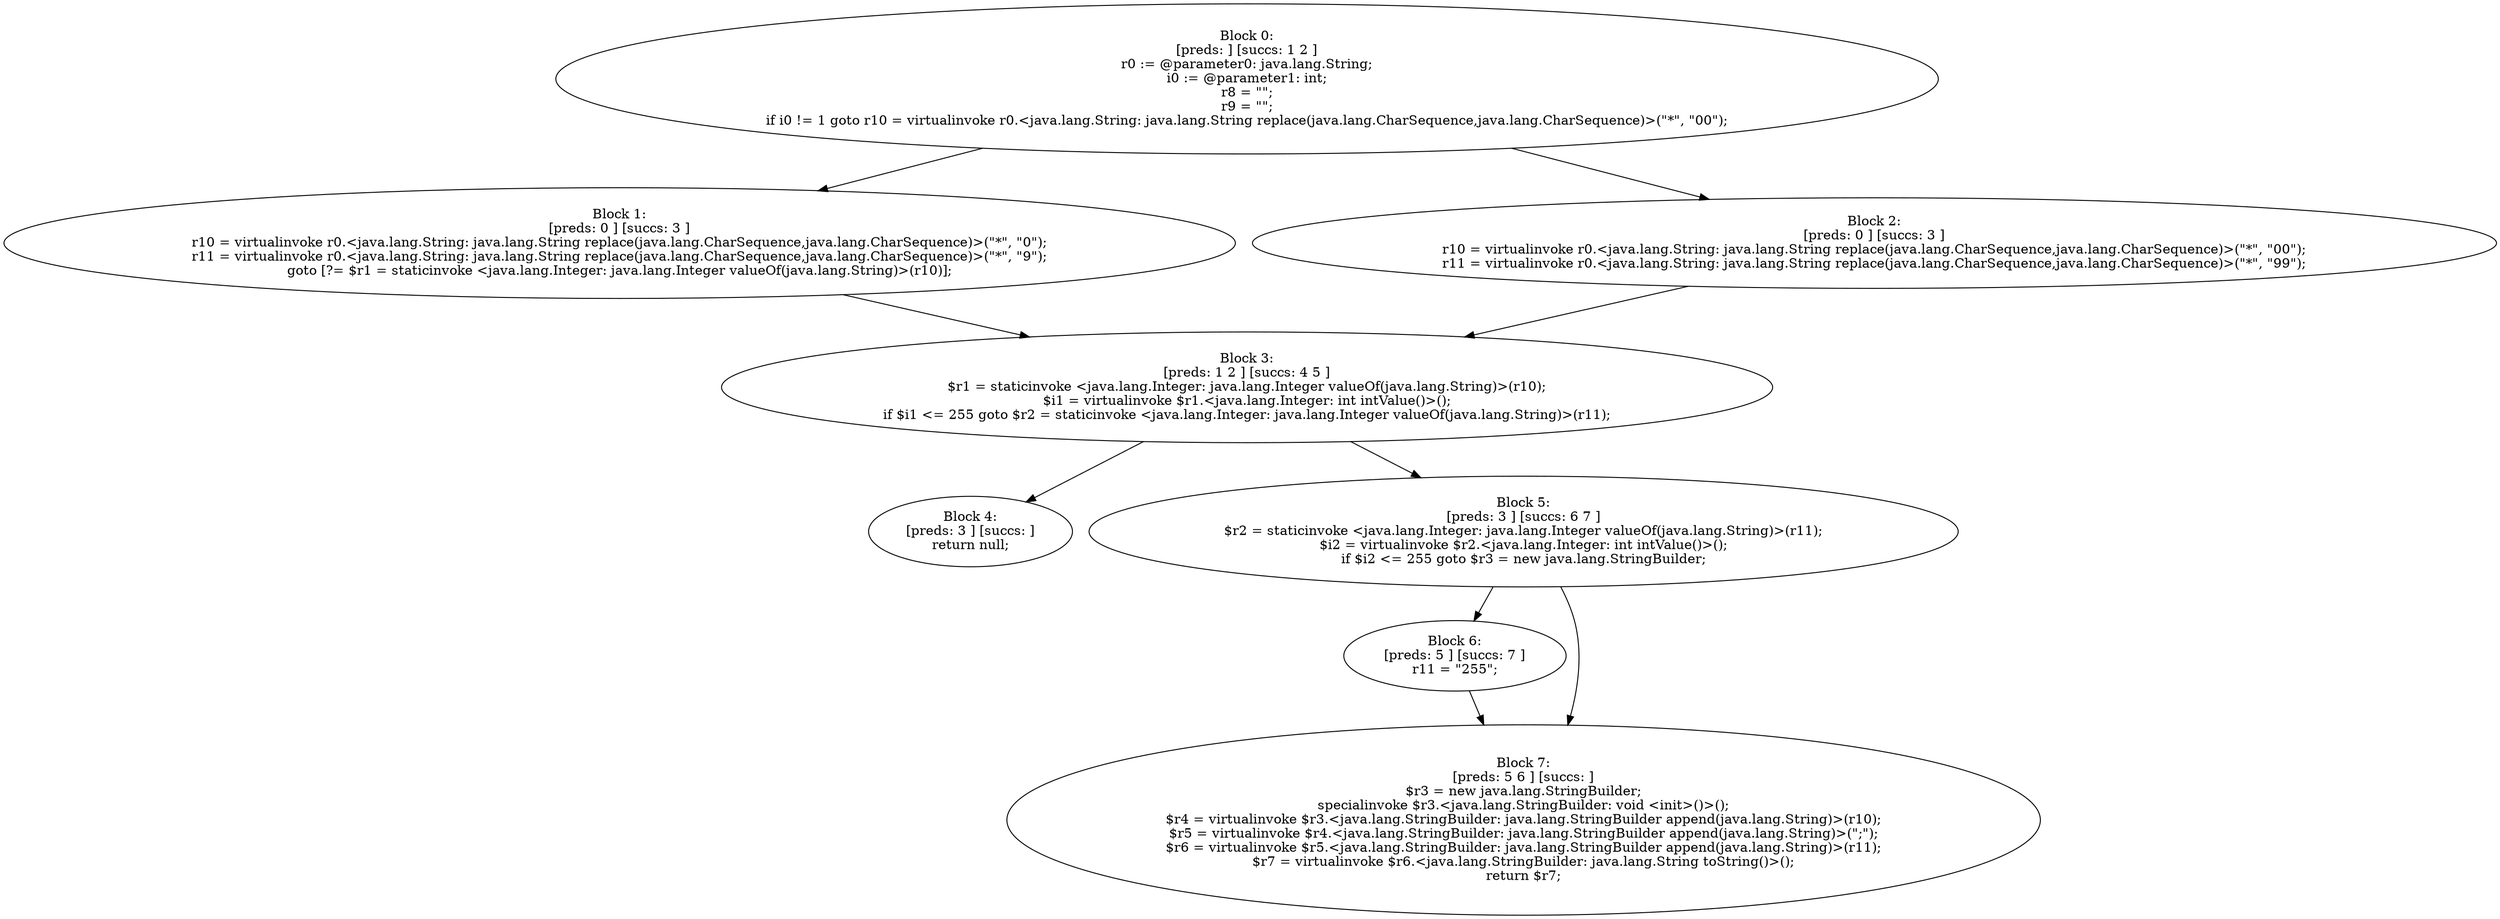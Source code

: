 digraph "unitGraph" {
    "Block 0:
[preds: ] [succs: 1 2 ]
r0 := @parameter0: java.lang.String;
i0 := @parameter1: int;
r8 = \"\";
r9 = \"\";
if i0 != 1 goto r10 = virtualinvoke r0.<java.lang.String: java.lang.String replace(java.lang.CharSequence,java.lang.CharSequence)>(\"*\", \"00\");
"
    "Block 1:
[preds: 0 ] [succs: 3 ]
r10 = virtualinvoke r0.<java.lang.String: java.lang.String replace(java.lang.CharSequence,java.lang.CharSequence)>(\"*\", \"0\");
r11 = virtualinvoke r0.<java.lang.String: java.lang.String replace(java.lang.CharSequence,java.lang.CharSequence)>(\"*\", \"9\");
goto [?= $r1 = staticinvoke <java.lang.Integer: java.lang.Integer valueOf(java.lang.String)>(r10)];
"
    "Block 2:
[preds: 0 ] [succs: 3 ]
r10 = virtualinvoke r0.<java.lang.String: java.lang.String replace(java.lang.CharSequence,java.lang.CharSequence)>(\"*\", \"00\");
r11 = virtualinvoke r0.<java.lang.String: java.lang.String replace(java.lang.CharSequence,java.lang.CharSequence)>(\"*\", \"99\");
"
    "Block 3:
[preds: 1 2 ] [succs: 4 5 ]
$r1 = staticinvoke <java.lang.Integer: java.lang.Integer valueOf(java.lang.String)>(r10);
$i1 = virtualinvoke $r1.<java.lang.Integer: int intValue()>();
if $i1 <= 255 goto $r2 = staticinvoke <java.lang.Integer: java.lang.Integer valueOf(java.lang.String)>(r11);
"
    "Block 4:
[preds: 3 ] [succs: ]
return null;
"
    "Block 5:
[preds: 3 ] [succs: 6 7 ]
$r2 = staticinvoke <java.lang.Integer: java.lang.Integer valueOf(java.lang.String)>(r11);
$i2 = virtualinvoke $r2.<java.lang.Integer: int intValue()>();
if $i2 <= 255 goto $r3 = new java.lang.StringBuilder;
"
    "Block 6:
[preds: 5 ] [succs: 7 ]
r11 = \"255\";
"
    "Block 7:
[preds: 5 6 ] [succs: ]
$r3 = new java.lang.StringBuilder;
specialinvoke $r3.<java.lang.StringBuilder: void <init>()>();
$r4 = virtualinvoke $r3.<java.lang.StringBuilder: java.lang.StringBuilder append(java.lang.String)>(r10);
$r5 = virtualinvoke $r4.<java.lang.StringBuilder: java.lang.StringBuilder append(java.lang.String)>(\";\");
$r6 = virtualinvoke $r5.<java.lang.StringBuilder: java.lang.StringBuilder append(java.lang.String)>(r11);
$r7 = virtualinvoke $r6.<java.lang.StringBuilder: java.lang.String toString()>();
return $r7;
"
    "Block 0:
[preds: ] [succs: 1 2 ]
r0 := @parameter0: java.lang.String;
i0 := @parameter1: int;
r8 = \"\";
r9 = \"\";
if i0 != 1 goto r10 = virtualinvoke r0.<java.lang.String: java.lang.String replace(java.lang.CharSequence,java.lang.CharSequence)>(\"*\", \"00\");
"->"Block 1:
[preds: 0 ] [succs: 3 ]
r10 = virtualinvoke r0.<java.lang.String: java.lang.String replace(java.lang.CharSequence,java.lang.CharSequence)>(\"*\", \"0\");
r11 = virtualinvoke r0.<java.lang.String: java.lang.String replace(java.lang.CharSequence,java.lang.CharSequence)>(\"*\", \"9\");
goto [?= $r1 = staticinvoke <java.lang.Integer: java.lang.Integer valueOf(java.lang.String)>(r10)];
";
    "Block 0:
[preds: ] [succs: 1 2 ]
r0 := @parameter0: java.lang.String;
i0 := @parameter1: int;
r8 = \"\";
r9 = \"\";
if i0 != 1 goto r10 = virtualinvoke r0.<java.lang.String: java.lang.String replace(java.lang.CharSequence,java.lang.CharSequence)>(\"*\", \"00\");
"->"Block 2:
[preds: 0 ] [succs: 3 ]
r10 = virtualinvoke r0.<java.lang.String: java.lang.String replace(java.lang.CharSequence,java.lang.CharSequence)>(\"*\", \"00\");
r11 = virtualinvoke r0.<java.lang.String: java.lang.String replace(java.lang.CharSequence,java.lang.CharSequence)>(\"*\", \"99\");
";
    "Block 1:
[preds: 0 ] [succs: 3 ]
r10 = virtualinvoke r0.<java.lang.String: java.lang.String replace(java.lang.CharSequence,java.lang.CharSequence)>(\"*\", \"0\");
r11 = virtualinvoke r0.<java.lang.String: java.lang.String replace(java.lang.CharSequence,java.lang.CharSequence)>(\"*\", \"9\");
goto [?= $r1 = staticinvoke <java.lang.Integer: java.lang.Integer valueOf(java.lang.String)>(r10)];
"->"Block 3:
[preds: 1 2 ] [succs: 4 5 ]
$r1 = staticinvoke <java.lang.Integer: java.lang.Integer valueOf(java.lang.String)>(r10);
$i1 = virtualinvoke $r1.<java.lang.Integer: int intValue()>();
if $i1 <= 255 goto $r2 = staticinvoke <java.lang.Integer: java.lang.Integer valueOf(java.lang.String)>(r11);
";
    "Block 2:
[preds: 0 ] [succs: 3 ]
r10 = virtualinvoke r0.<java.lang.String: java.lang.String replace(java.lang.CharSequence,java.lang.CharSequence)>(\"*\", \"00\");
r11 = virtualinvoke r0.<java.lang.String: java.lang.String replace(java.lang.CharSequence,java.lang.CharSequence)>(\"*\", \"99\");
"->"Block 3:
[preds: 1 2 ] [succs: 4 5 ]
$r1 = staticinvoke <java.lang.Integer: java.lang.Integer valueOf(java.lang.String)>(r10);
$i1 = virtualinvoke $r1.<java.lang.Integer: int intValue()>();
if $i1 <= 255 goto $r2 = staticinvoke <java.lang.Integer: java.lang.Integer valueOf(java.lang.String)>(r11);
";
    "Block 3:
[preds: 1 2 ] [succs: 4 5 ]
$r1 = staticinvoke <java.lang.Integer: java.lang.Integer valueOf(java.lang.String)>(r10);
$i1 = virtualinvoke $r1.<java.lang.Integer: int intValue()>();
if $i1 <= 255 goto $r2 = staticinvoke <java.lang.Integer: java.lang.Integer valueOf(java.lang.String)>(r11);
"->"Block 4:
[preds: 3 ] [succs: ]
return null;
";
    "Block 3:
[preds: 1 2 ] [succs: 4 5 ]
$r1 = staticinvoke <java.lang.Integer: java.lang.Integer valueOf(java.lang.String)>(r10);
$i1 = virtualinvoke $r1.<java.lang.Integer: int intValue()>();
if $i1 <= 255 goto $r2 = staticinvoke <java.lang.Integer: java.lang.Integer valueOf(java.lang.String)>(r11);
"->"Block 5:
[preds: 3 ] [succs: 6 7 ]
$r2 = staticinvoke <java.lang.Integer: java.lang.Integer valueOf(java.lang.String)>(r11);
$i2 = virtualinvoke $r2.<java.lang.Integer: int intValue()>();
if $i2 <= 255 goto $r3 = new java.lang.StringBuilder;
";
    "Block 5:
[preds: 3 ] [succs: 6 7 ]
$r2 = staticinvoke <java.lang.Integer: java.lang.Integer valueOf(java.lang.String)>(r11);
$i2 = virtualinvoke $r2.<java.lang.Integer: int intValue()>();
if $i2 <= 255 goto $r3 = new java.lang.StringBuilder;
"->"Block 6:
[preds: 5 ] [succs: 7 ]
r11 = \"255\";
";
    "Block 5:
[preds: 3 ] [succs: 6 7 ]
$r2 = staticinvoke <java.lang.Integer: java.lang.Integer valueOf(java.lang.String)>(r11);
$i2 = virtualinvoke $r2.<java.lang.Integer: int intValue()>();
if $i2 <= 255 goto $r3 = new java.lang.StringBuilder;
"->"Block 7:
[preds: 5 6 ] [succs: ]
$r3 = new java.lang.StringBuilder;
specialinvoke $r3.<java.lang.StringBuilder: void <init>()>();
$r4 = virtualinvoke $r3.<java.lang.StringBuilder: java.lang.StringBuilder append(java.lang.String)>(r10);
$r5 = virtualinvoke $r4.<java.lang.StringBuilder: java.lang.StringBuilder append(java.lang.String)>(\";\");
$r6 = virtualinvoke $r5.<java.lang.StringBuilder: java.lang.StringBuilder append(java.lang.String)>(r11);
$r7 = virtualinvoke $r6.<java.lang.StringBuilder: java.lang.String toString()>();
return $r7;
";
    "Block 6:
[preds: 5 ] [succs: 7 ]
r11 = \"255\";
"->"Block 7:
[preds: 5 6 ] [succs: ]
$r3 = new java.lang.StringBuilder;
specialinvoke $r3.<java.lang.StringBuilder: void <init>()>();
$r4 = virtualinvoke $r3.<java.lang.StringBuilder: java.lang.StringBuilder append(java.lang.String)>(r10);
$r5 = virtualinvoke $r4.<java.lang.StringBuilder: java.lang.StringBuilder append(java.lang.String)>(\";\");
$r6 = virtualinvoke $r5.<java.lang.StringBuilder: java.lang.StringBuilder append(java.lang.String)>(r11);
$r7 = virtualinvoke $r6.<java.lang.StringBuilder: java.lang.String toString()>();
return $r7;
";
}
